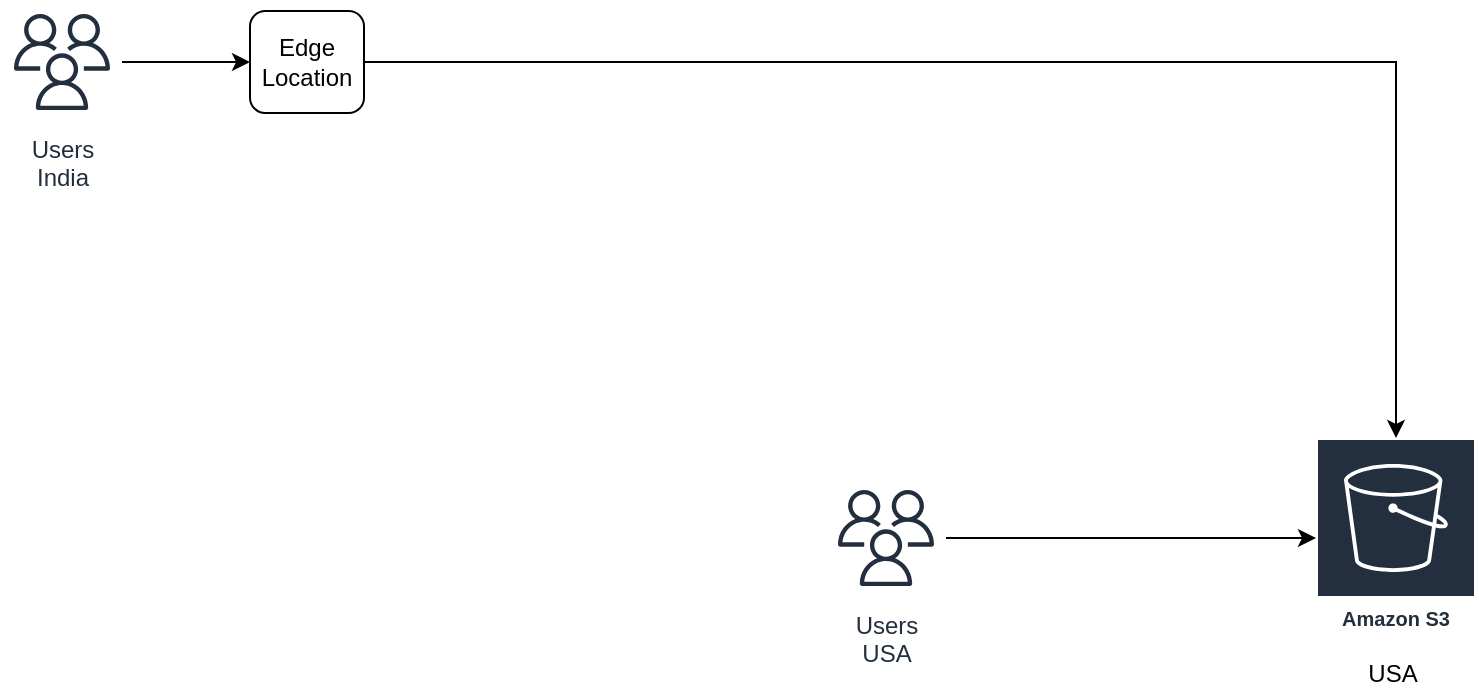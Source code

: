 <mxfile version="15.6.3" type="device"><diagram id="hZ60HHuPkIAAuuZ3YaOy" name="Page-1"><mxGraphModel dx="946" dy="589" grid="0" gridSize="10" guides="1" tooltips="1" connect="1" arrows="1" fold="1" page="0" pageScale="1" pageWidth="827" pageHeight="1169" math="0" shadow="0"><root><mxCell id="0"/><mxCell id="1" parent="0"/><mxCell id="pHvzQh7VLdGLXT5rw4Hm-1" value="Amazon S3" style="sketch=0;outlineConnect=0;fontColor=#232F3E;gradientColor=none;strokeColor=#ffffff;fillColor=#232F3E;dashed=0;verticalLabelPosition=middle;verticalAlign=bottom;align=center;html=1;whiteSpace=wrap;fontSize=10;fontStyle=1;spacing=3;shape=mxgraph.aws4.productIcon;prIcon=mxgraph.aws4.s3;" vertex="1" parent="1"><mxGeometry x="669" y="270" width="80" height="100" as="geometry"/></mxCell><mxCell id="pHvzQh7VLdGLXT5rw4Hm-2" value="USA" style="text;html=1;align=center;verticalAlign=middle;resizable=0;points=[];autosize=1;strokeColor=none;fillColor=none;" vertex="1" parent="1"><mxGeometry x="689" y="379" width="35" height="18" as="geometry"/></mxCell><mxCell id="pHvzQh7VLdGLXT5rw4Hm-8" style="edgeStyle=orthogonalEdgeStyle;rounded=0;orthogonalLoop=1;jettySize=auto;html=1;entryX=0;entryY=0.5;entryDx=0;entryDy=0;" edge="1" parent="1" source="pHvzQh7VLdGLXT5rw4Hm-3" target="pHvzQh7VLdGLXT5rw4Hm-7"><mxGeometry relative="1" as="geometry"/></mxCell><mxCell id="pHvzQh7VLdGLXT5rw4Hm-3" value="Users&lt;br&gt;India" style="sketch=0;outlineConnect=0;fontColor=#232F3E;gradientColor=none;strokeColor=#232F3E;fillColor=#ffffff;dashed=0;verticalLabelPosition=bottom;verticalAlign=top;align=center;html=1;fontSize=12;fontStyle=0;aspect=fixed;shape=mxgraph.aws4.resourceIcon;resIcon=mxgraph.aws4.users;" vertex="1" parent="1"><mxGeometry x="12" y="52" width="60" height="60" as="geometry"/></mxCell><mxCell id="pHvzQh7VLdGLXT5rw4Hm-6" style="edgeStyle=orthogonalEdgeStyle;rounded=0;orthogonalLoop=1;jettySize=auto;html=1;" edge="1" parent="1" source="pHvzQh7VLdGLXT5rw4Hm-5" target="pHvzQh7VLdGLXT5rw4Hm-1"><mxGeometry relative="1" as="geometry"/></mxCell><mxCell id="pHvzQh7VLdGLXT5rw4Hm-5" value="Users&lt;br&gt;USA" style="sketch=0;outlineConnect=0;fontColor=#232F3E;gradientColor=none;strokeColor=#232F3E;fillColor=#ffffff;dashed=0;verticalLabelPosition=bottom;verticalAlign=top;align=center;html=1;fontSize=12;fontStyle=0;aspect=fixed;shape=mxgraph.aws4.resourceIcon;resIcon=mxgraph.aws4.users;" vertex="1" parent="1"><mxGeometry x="424" y="290" width="60" height="60" as="geometry"/></mxCell><mxCell id="pHvzQh7VLdGLXT5rw4Hm-9" style="edgeStyle=orthogonalEdgeStyle;rounded=0;orthogonalLoop=1;jettySize=auto;html=1;" edge="1" parent="1" source="pHvzQh7VLdGLXT5rw4Hm-7" target="pHvzQh7VLdGLXT5rw4Hm-1"><mxGeometry relative="1" as="geometry"/></mxCell><mxCell id="pHvzQh7VLdGLXT5rw4Hm-7" value="Edge&lt;br&gt;Location" style="rounded=1;whiteSpace=wrap;html=1;" vertex="1" parent="1"><mxGeometry x="136" y="56.5" width="57" height="51" as="geometry"/></mxCell></root></mxGraphModel></diagram></mxfile>